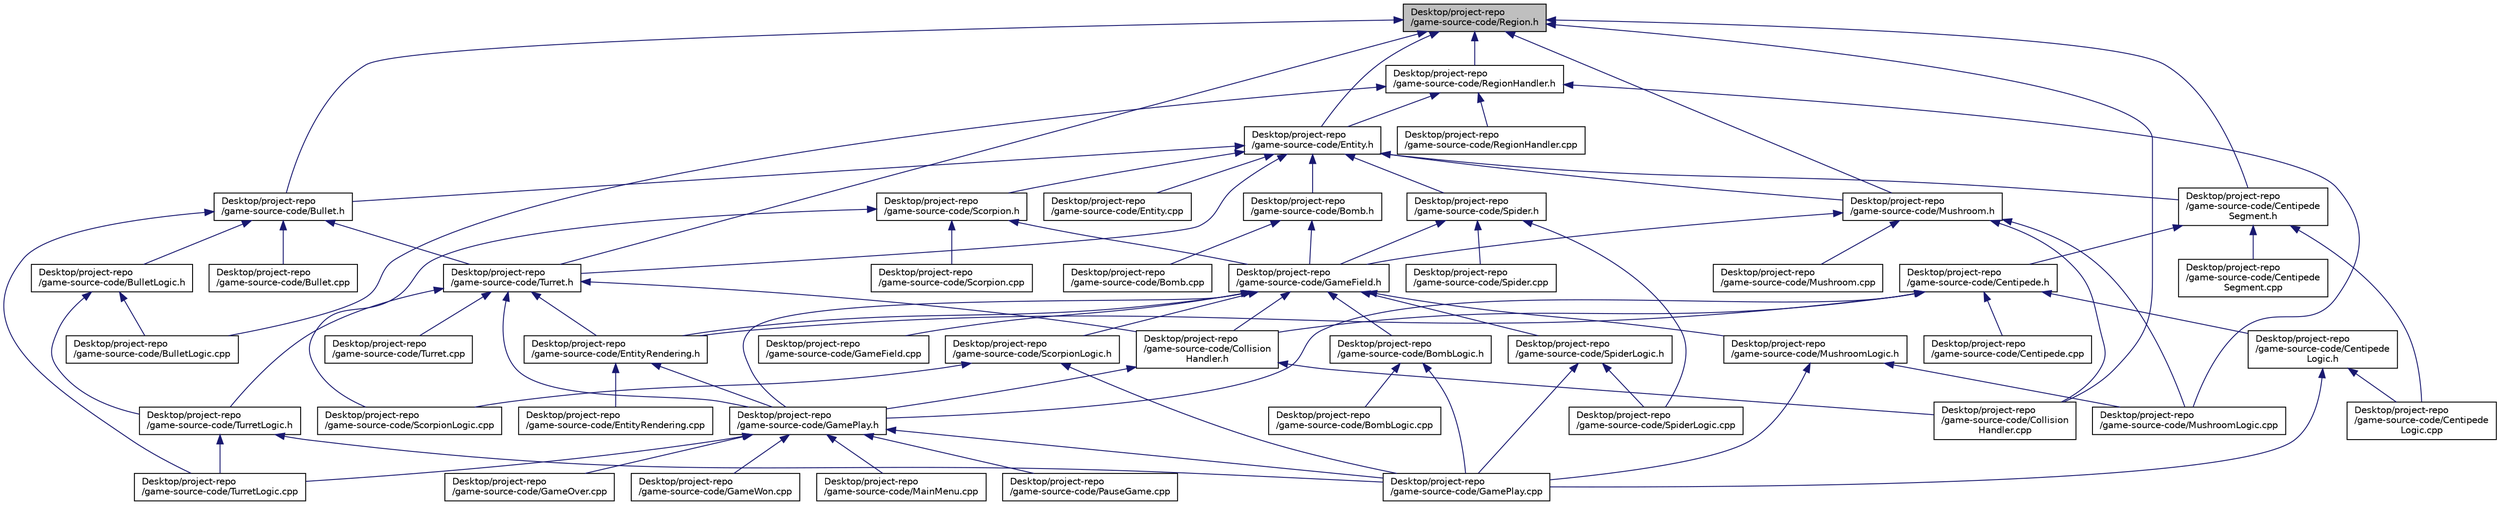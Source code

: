 digraph "Desktop/project-repo/game-source-code/Region.h"
{
  edge [fontname="Helvetica",fontsize="10",labelfontname="Helvetica",labelfontsize="10"];
  node [fontname="Helvetica",fontsize="10",shape=record];
  Node1 [label="Desktop/project-repo\l/game-source-code/Region.h",height=0.2,width=0.4,color="black", fillcolor="grey75", style="filled", fontcolor="black"];
  Node1 -> Node2 [dir="back",color="midnightblue",fontsize="10",style="solid",fontname="Helvetica"];
  Node2 [label="Desktop/project-repo\l/game-source-code/Entity.h",height=0.2,width=0.4,color="black", fillcolor="white", style="filled",URL="$_entity_8h.html",tooltip="Parent class from which all Entity objects inherit. "];
  Node2 -> Node3 [dir="back",color="midnightblue",fontsize="10",style="solid",fontname="Helvetica"];
  Node3 [label="Desktop/project-repo\l/game-source-code/Bomb.h",height=0.2,width=0.4,color="black", fillcolor="white", style="filled",URL="$_bomb_8h.html",tooltip="Bomb objects, inherits from Entity. Bombs explode when shot by a bullet and destroy all non-Turret En..."];
  Node3 -> Node4 [dir="back",color="midnightblue",fontsize="10",style="solid",fontname="Helvetica"];
  Node4 [label="Desktop/project-repo\l/game-source-code/Bomb.cpp",height=0.2,width=0.4,color="black", fillcolor="white", style="filled",URL="$_bomb_8cpp.html"];
  Node3 -> Node5 [dir="back",color="midnightblue",fontsize="10",style="solid",fontname="Helvetica"];
  Node5 [label="Desktop/project-repo\l/game-source-code/GameField.h",height=0.2,width=0.4,color="black", fillcolor="white", style="filled",URL="$_game_field_8h.html",tooltip="Object which creates the data containers that contain all objects of the playing field that is neithe..."];
  Node5 -> Node6 [dir="back",color="midnightblue",fontsize="10",style="solid",fontname="Helvetica"];
  Node6 [label="Desktop/project-repo\l/game-source-code/BombLogic.h",height=0.2,width=0.4,color="black", fillcolor="white", style="filled",URL="$_bomb_logic_8h.html",tooltip="Responsible for all modifications to Bomb objects. Derived from EntityLogic, polymorphic in nature..."];
  Node6 -> Node7 [dir="back",color="midnightblue",fontsize="10",style="solid",fontname="Helvetica"];
  Node7 [label="Desktop/project-repo\l/game-source-code/BombLogic.cpp",height=0.2,width=0.4,color="black", fillcolor="white", style="filled",URL="$_bomb_logic_8cpp.html"];
  Node6 -> Node8 [dir="back",color="midnightblue",fontsize="10",style="solid",fontname="Helvetica"];
  Node8 [label="Desktop/project-repo\l/game-source-code/GamePlay.cpp",height=0.2,width=0.4,color="black", fillcolor="white", style="filled",URL="$_game_play_8cpp.html"];
  Node5 -> Node9 [dir="back",color="midnightblue",fontsize="10",style="solid",fontname="Helvetica"];
  Node9 [label="Desktop/project-repo\l/game-source-code/Collision\lHandler.h",height=0.2,width=0.4,color="black", fillcolor="white", style="filled",URL="$_collision_handler_8h.html",tooltip="Checks for collisions between Entity objects. Sets flags and saves co-ordinates, depending on which o..."];
  Node9 -> Node10 [dir="back",color="midnightblue",fontsize="10",style="solid",fontname="Helvetica"];
  Node10 [label="Desktop/project-repo\l/game-source-code/Collision\lHandler.cpp",height=0.2,width=0.4,color="black", fillcolor="white", style="filled",URL="$_collision_handler_8cpp.html"];
  Node9 -> Node11 [dir="back",color="midnightblue",fontsize="10",style="solid",fontname="Helvetica"];
  Node11 [label="Desktop/project-repo\l/game-source-code/GamePlay.h",height=0.2,width=0.4,color="black", fillcolor="white", style="filled",URL="$_game_play_8h.html",tooltip="The version of the game loop which runs when the game is in play. "];
  Node11 -> Node12 [dir="back",color="midnightblue",fontsize="10",style="solid",fontname="Helvetica"];
  Node12 [label="Desktop/project-repo\l/game-source-code/GameOver.cpp",height=0.2,width=0.4,color="black", fillcolor="white", style="filled",URL="$_game_over_8cpp.html"];
  Node11 -> Node8 [dir="back",color="midnightblue",fontsize="10",style="solid",fontname="Helvetica"];
  Node11 -> Node13 [dir="back",color="midnightblue",fontsize="10",style="solid",fontname="Helvetica"];
  Node13 [label="Desktop/project-repo\l/game-source-code/GameWon.cpp",height=0.2,width=0.4,color="black", fillcolor="white", style="filled",URL="$_game_won_8cpp.html"];
  Node11 -> Node14 [dir="back",color="midnightblue",fontsize="10",style="solid",fontname="Helvetica"];
  Node14 [label="Desktop/project-repo\l/game-source-code/MainMenu.cpp",height=0.2,width=0.4,color="black", fillcolor="white", style="filled",URL="$_main_menu_8cpp.html"];
  Node11 -> Node15 [dir="back",color="midnightblue",fontsize="10",style="solid",fontname="Helvetica"];
  Node15 [label="Desktop/project-repo\l/game-source-code/PauseGame.cpp",height=0.2,width=0.4,color="black", fillcolor="white", style="filled",URL="$_pause_game_8cpp.html"];
  Node11 -> Node16 [dir="back",color="midnightblue",fontsize="10",style="solid",fontname="Helvetica"];
  Node16 [label="Desktop/project-repo\l/game-source-code/TurretLogic.cpp",height=0.2,width=0.4,color="black", fillcolor="white", style="filled",URL="$_turret_logic_8cpp.html"];
  Node5 -> Node17 [dir="back",color="midnightblue",fontsize="10",style="solid",fontname="Helvetica"];
  Node17 [label="Desktop/project-repo\l/game-source-code/EntityRendering.h",height=0.2,width=0.4,color="black", fillcolor="white", style="filled",URL="$_entity_rendering_8h.html",tooltip="Performs drawing-related operations for all Entity objects. "];
  Node17 -> Node18 [dir="back",color="midnightblue",fontsize="10",style="solid",fontname="Helvetica"];
  Node18 [label="Desktop/project-repo\l/game-source-code/EntityRendering.cpp",height=0.2,width=0.4,color="black", fillcolor="white", style="filled",URL="$_entity_rendering_8cpp.html"];
  Node17 -> Node11 [dir="back",color="midnightblue",fontsize="10",style="solid",fontname="Helvetica"];
  Node5 -> Node19 [dir="back",color="midnightblue",fontsize="10",style="solid",fontname="Helvetica"];
  Node19 [label="Desktop/project-repo\l/game-source-code/GameField.cpp",height=0.2,width=0.4,color="black", fillcolor="white", style="filled",URL="$_game_field_8cpp.html"];
  Node5 -> Node11 [dir="back",color="midnightblue",fontsize="10",style="solid",fontname="Helvetica"];
  Node5 -> Node20 [dir="back",color="midnightblue",fontsize="10",style="solid",fontname="Helvetica"];
  Node20 [label="Desktop/project-repo\l/game-source-code/MushroomLogic.h",height=0.2,width=0.4,color="black", fillcolor="white", style="filled",URL="$_mushroom_logic_8h.html",tooltip="Controls the spawning and deletion of Mushroom objects in the game. "];
  Node20 -> Node8 [dir="back",color="midnightblue",fontsize="10",style="solid",fontname="Helvetica"];
  Node20 -> Node21 [dir="back",color="midnightblue",fontsize="10",style="solid",fontname="Helvetica"];
  Node21 [label="Desktop/project-repo\l/game-source-code/MushroomLogic.cpp",height=0.2,width=0.4,color="black", fillcolor="white", style="filled",URL="$_mushroom_logic_8cpp.html"];
  Node5 -> Node22 [dir="back",color="midnightblue",fontsize="10",style="solid",fontname="Helvetica"];
  Node22 [label="Desktop/project-repo\l/game-source-code/ScorpionLogic.h",height=0.2,width=0.4,color="black", fillcolor="white", style="filled",URL="$_scorpion_logic_8h.html",tooltip="Responsible for all modifications to Scorpion objects. Derived from EntityLogic, polymorphic in natur..."];
  Node22 -> Node8 [dir="back",color="midnightblue",fontsize="10",style="solid",fontname="Helvetica"];
  Node22 -> Node23 [dir="back",color="midnightblue",fontsize="10",style="solid",fontname="Helvetica"];
  Node23 [label="Desktop/project-repo\l/game-source-code/ScorpionLogic.cpp",height=0.2,width=0.4,color="black", fillcolor="white", style="filled",URL="$_scorpion_logic_8cpp.html"];
  Node5 -> Node24 [dir="back",color="midnightblue",fontsize="10",style="solid",fontname="Helvetica"];
  Node24 [label="Desktop/project-repo\l/game-source-code/SpiderLogic.h",height=0.2,width=0.4,color="black", fillcolor="white", style="filled",URL="$_spider_logic_8h.html",tooltip="Responsible for all modifications to Spider objects. Derived from EntityLogic, polymorphic in nature..."];
  Node24 -> Node8 [dir="back",color="midnightblue",fontsize="10",style="solid",fontname="Helvetica"];
  Node24 -> Node25 [dir="back",color="midnightblue",fontsize="10",style="solid",fontname="Helvetica"];
  Node25 [label="Desktop/project-repo\l/game-source-code/SpiderLogic.cpp",height=0.2,width=0.4,color="black", fillcolor="white", style="filled",URL="$_spider_logic_8cpp.html"];
  Node2 -> Node26 [dir="back",color="midnightblue",fontsize="10",style="solid",fontname="Helvetica"];
  Node26 [label="Desktop/project-repo\l/game-source-code/Mushroom.h",height=0.2,width=0.4,color="black", fillcolor="white", style="filled",URL="$_mushroom_8h.html",tooltip="Mushroom objects, inherits from Entity. Mushrooms have four lives, decreasing whenever a Bullet objec..."];
  Node26 -> Node5 [dir="back",color="midnightblue",fontsize="10",style="solid",fontname="Helvetica"];
  Node26 -> Node10 [dir="back",color="midnightblue",fontsize="10",style="solid",fontname="Helvetica"];
  Node26 -> Node27 [dir="back",color="midnightblue",fontsize="10",style="solid",fontname="Helvetica"];
  Node27 [label="Desktop/project-repo\l/game-source-code/Mushroom.cpp",height=0.2,width=0.4,color="black", fillcolor="white", style="filled",URL="$_mushroom_8cpp.html"];
  Node26 -> Node21 [dir="back",color="midnightblue",fontsize="10",style="solid",fontname="Helvetica"];
  Node2 -> Node28 [dir="back",color="midnightblue",fontsize="10",style="solid",fontname="Helvetica"];
  Node28 [label="Desktop/project-repo\l/game-source-code/Scorpion.h",height=0.2,width=0.4,color="black", fillcolor="white", style="filled",URL="$_scorpion_8h.html",tooltip="Scorpion objects, inherits from Entity. Scorpions poison mushrooms upon collision, as defined in CollisionHandler. "];
  Node28 -> Node5 [dir="back",color="midnightblue",fontsize="10",style="solid",fontname="Helvetica"];
  Node28 -> Node29 [dir="back",color="midnightblue",fontsize="10",style="solid",fontname="Helvetica"];
  Node29 [label="Desktop/project-repo\l/game-source-code/Scorpion.cpp",height=0.2,width=0.4,color="black", fillcolor="white", style="filled",URL="$_scorpion_8cpp.html"];
  Node28 -> Node23 [dir="back",color="midnightblue",fontsize="10",style="solid",fontname="Helvetica"];
  Node2 -> Node30 [dir="back",color="midnightblue",fontsize="10",style="solid",fontname="Helvetica"];
  Node30 [label="Desktop/project-repo\l/game-source-code/Spider.h",height=0.2,width=0.4,color="black", fillcolor="white", style="filled",URL="$_spider_8h.html",tooltip="Spider objects, inherits from Entity. Spiders bite mushrooms upon collision, causing a chance of deat..."];
  Node30 -> Node5 [dir="back",color="midnightblue",fontsize="10",style="solid",fontname="Helvetica"];
  Node30 -> Node31 [dir="back",color="midnightblue",fontsize="10",style="solid",fontname="Helvetica"];
  Node31 [label="Desktop/project-repo\l/game-source-code/Spider.cpp",height=0.2,width=0.4,color="black", fillcolor="white", style="filled",URL="$_spider_8cpp.html"];
  Node30 -> Node25 [dir="back",color="midnightblue",fontsize="10",style="solid",fontname="Helvetica"];
  Node2 -> Node32 [dir="back",color="midnightblue",fontsize="10",style="solid",fontname="Helvetica"];
  Node32 [label="Desktop/project-repo\l/game-source-code/Bullet.h",height=0.2,width=0.4,color="black", fillcolor="white", style="filled",URL="$_bullet_8h.html",tooltip="Bullet object that is shot from the Turret object. Inherits from Entity. Affects other Entity objects..."];
  Node32 -> Node33 [dir="back",color="midnightblue",fontsize="10",style="solid",fontname="Helvetica"];
  Node33 [label="Desktop/project-repo\l/game-source-code/Bullet.cpp",height=0.2,width=0.4,color="black", fillcolor="white", style="filled",URL="$_bullet_8cpp.html"];
  Node32 -> Node34 [dir="back",color="midnightblue",fontsize="10",style="solid",fontname="Helvetica"];
  Node34 [label="Desktop/project-repo\l/game-source-code/BulletLogic.h",height=0.2,width=0.4,color="black", fillcolor="white", style="filled",URL="$_bullet_logic_8h.html",tooltip="Controls the movement/deletion of Bullets currently in the game. "];
  Node34 -> Node35 [dir="back",color="midnightblue",fontsize="10",style="solid",fontname="Helvetica"];
  Node35 [label="Desktop/project-repo\l/game-source-code/BulletLogic.cpp",height=0.2,width=0.4,color="black", fillcolor="white", style="filled",URL="$_bullet_logic_8cpp.html"];
  Node34 -> Node36 [dir="back",color="midnightblue",fontsize="10",style="solid",fontname="Helvetica"];
  Node36 [label="Desktop/project-repo\l/game-source-code/TurretLogic.h",height=0.2,width=0.4,color="black", fillcolor="white", style="filled",URL="$_turret_logic_8h.html",tooltip="Responsible for all modifications to Turret object. Derived from EntityLogic, polymorphic in nature..."];
  Node36 -> Node8 [dir="back",color="midnightblue",fontsize="10",style="solid",fontname="Helvetica"];
  Node36 -> Node16 [dir="back",color="midnightblue",fontsize="10",style="solid",fontname="Helvetica"];
  Node32 -> Node37 [dir="back",color="midnightblue",fontsize="10",style="solid",fontname="Helvetica"];
  Node37 [label="Desktop/project-repo\l/game-source-code/Turret.h",height=0.2,width=0.4,color="black", fillcolor="white", style="filled",URL="$_turret_8h.html",tooltip="Turret object, inherits from Entity. Shoots Bullet objects. The player controls this object..."];
  Node37 -> Node9 [dir="back",color="midnightblue",fontsize="10",style="solid",fontname="Helvetica"];
  Node37 -> Node17 [dir="back",color="midnightblue",fontsize="10",style="solid",fontname="Helvetica"];
  Node37 -> Node11 [dir="back",color="midnightblue",fontsize="10",style="solid",fontname="Helvetica"];
  Node37 -> Node36 [dir="back",color="midnightblue",fontsize="10",style="solid",fontname="Helvetica"];
  Node37 -> Node38 [dir="back",color="midnightblue",fontsize="10",style="solid",fontname="Helvetica"];
  Node38 [label="Desktop/project-repo\l/game-source-code/Turret.cpp",height=0.2,width=0.4,color="black", fillcolor="white", style="filled",URL="$_turret_8cpp.html"];
  Node32 -> Node16 [dir="back",color="midnightblue",fontsize="10",style="solid",fontname="Helvetica"];
  Node2 -> Node39 [dir="back",color="midnightblue",fontsize="10",style="solid",fontname="Helvetica"];
  Node39 [label="Desktop/project-repo\l/game-source-code/Centipede\lSegment.h",height=0.2,width=0.4,color="black", fillcolor="white", style="filled",URL="$_centipede_segment_8h.html",tooltip="CentipedeSegment object that is stored in the Centipede container. Inherits from Entity. Affects other Entity objects in different manners upon contact, as defined in CollisionHandler. "];
  Node39 -> Node40 [dir="back",color="midnightblue",fontsize="10",style="solid",fontname="Helvetica"];
  Node40 [label="Desktop/project-repo\l/game-source-code/Centipede.h",height=0.2,width=0.4,color="black", fillcolor="white", style="filled",URL="$_centipede_8h.html",tooltip="Contains a vector of CentipedeSegment objects. "];
  Node40 -> Node41 [dir="back",color="midnightblue",fontsize="10",style="solid",fontname="Helvetica"];
  Node41 [label="Desktop/project-repo\l/game-source-code/Centipede.cpp",height=0.2,width=0.4,color="black", fillcolor="white", style="filled",URL="$_centipede_8cpp.html"];
  Node40 -> Node42 [dir="back",color="midnightblue",fontsize="10",style="solid",fontname="Helvetica"];
  Node42 [label="Desktop/project-repo\l/game-source-code/Centipede\lLogic.h",height=0.2,width=0.4,color="black", fillcolor="white", style="filled",URL="$_centipede_logic_8h.html",tooltip="Responsible for all modifications to CentipedeSegment objects. Derived from EntityLogic, polymorphic in nature. "];
  Node42 -> Node43 [dir="back",color="midnightblue",fontsize="10",style="solid",fontname="Helvetica"];
  Node43 [label="Desktop/project-repo\l/game-source-code/Centipede\lLogic.cpp",height=0.2,width=0.4,color="black", fillcolor="white", style="filled",URL="$_centipede_logic_8cpp.html"];
  Node42 -> Node8 [dir="back",color="midnightblue",fontsize="10",style="solid",fontname="Helvetica"];
  Node40 -> Node9 [dir="back",color="midnightblue",fontsize="10",style="solid",fontname="Helvetica"];
  Node40 -> Node17 [dir="back",color="midnightblue",fontsize="10",style="solid",fontname="Helvetica"];
  Node40 -> Node11 [dir="back",color="midnightblue",fontsize="10",style="solid",fontname="Helvetica"];
  Node39 -> Node43 [dir="back",color="midnightblue",fontsize="10",style="solid",fontname="Helvetica"];
  Node39 -> Node44 [dir="back",color="midnightblue",fontsize="10",style="solid",fontname="Helvetica"];
  Node44 [label="Desktop/project-repo\l/game-source-code/Centipede\lSegment.cpp",height=0.2,width=0.4,color="black", fillcolor="white", style="filled",URL="$_centipede_segment_8cpp.html"];
  Node2 -> Node37 [dir="back",color="midnightblue",fontsize="10",style="solid",fontname="Helvetica"];
  Node2 -> Node45 [dir="back",color="midnightblue",fontsize="10",style="solid",fontname="Helvetica"];
  Node45 [label="Desktop/project-repo\l/game-source-code/Entity.cpp",height=0.2,width=0.4,color="black", fillcolor="white", style="filled",URL="$_entity_8cpp.html"];
  Node1 -> Node46 [dir="back",color="midnightblue",fontsize="10",style="solid",fontname="Helvetica"];
  Node46 [label="Desktop/project-repo\l/game-source-code/RegionHandler.h",height=0.2,width=0.4,color="black", fillcolor="white", style="filled",URL="$_region_handler_8h.html",tooltip="Takes in the center x and y position of an Entity object and determines which region and subregion th..."];
  Node46 -> Node2 [dir="back",color="midnightblue",fontsize="10",style="solid",fontname="Helvetica"];
  Node46 -> Node35 [dir="back",color="midnightblue",fontsize="10",style="solid",fontname="Helvetica"];
  Node46 -> Node21 [dir="back",color="midnightblue",fontsize="10",style="solid",fontname="Helvetica"];
  Node46 -> Node47 [dir="back",color="midnightblue",fontsize="10",style="solid",fontname="Helvetica"];
  Node47 [label="Desktop/project-repo\l/game-source-code/RegionHandler.cpp",height=0.2,width=0.4,color="black", fillcolor="white", style="filled",URL="$_region_handler_8cpp.html"];
  Node1 -> Node26 [dir="back",color="midnightblue",fontsize="10",style="solid",fontname="Helvetica"];
  Node1 -> Node32 [dir="back",color="midnightblue",fontsize="10",style="solid",fontname="Helvetica"];
  Node1 -> Node39 [dir="back",color="midnightblue",fontsize="10",style="solid",fontname="Helvetica"];
  Node1 -> Node37 [dir="back",color="midnightblue",fontsize="10",style="solid",fontname="Helvetica"];
  Node1 -> Node10 [dir="back",color="midnightblue",fontsize="10",style="solid",fontname="Helvetica"];
}
